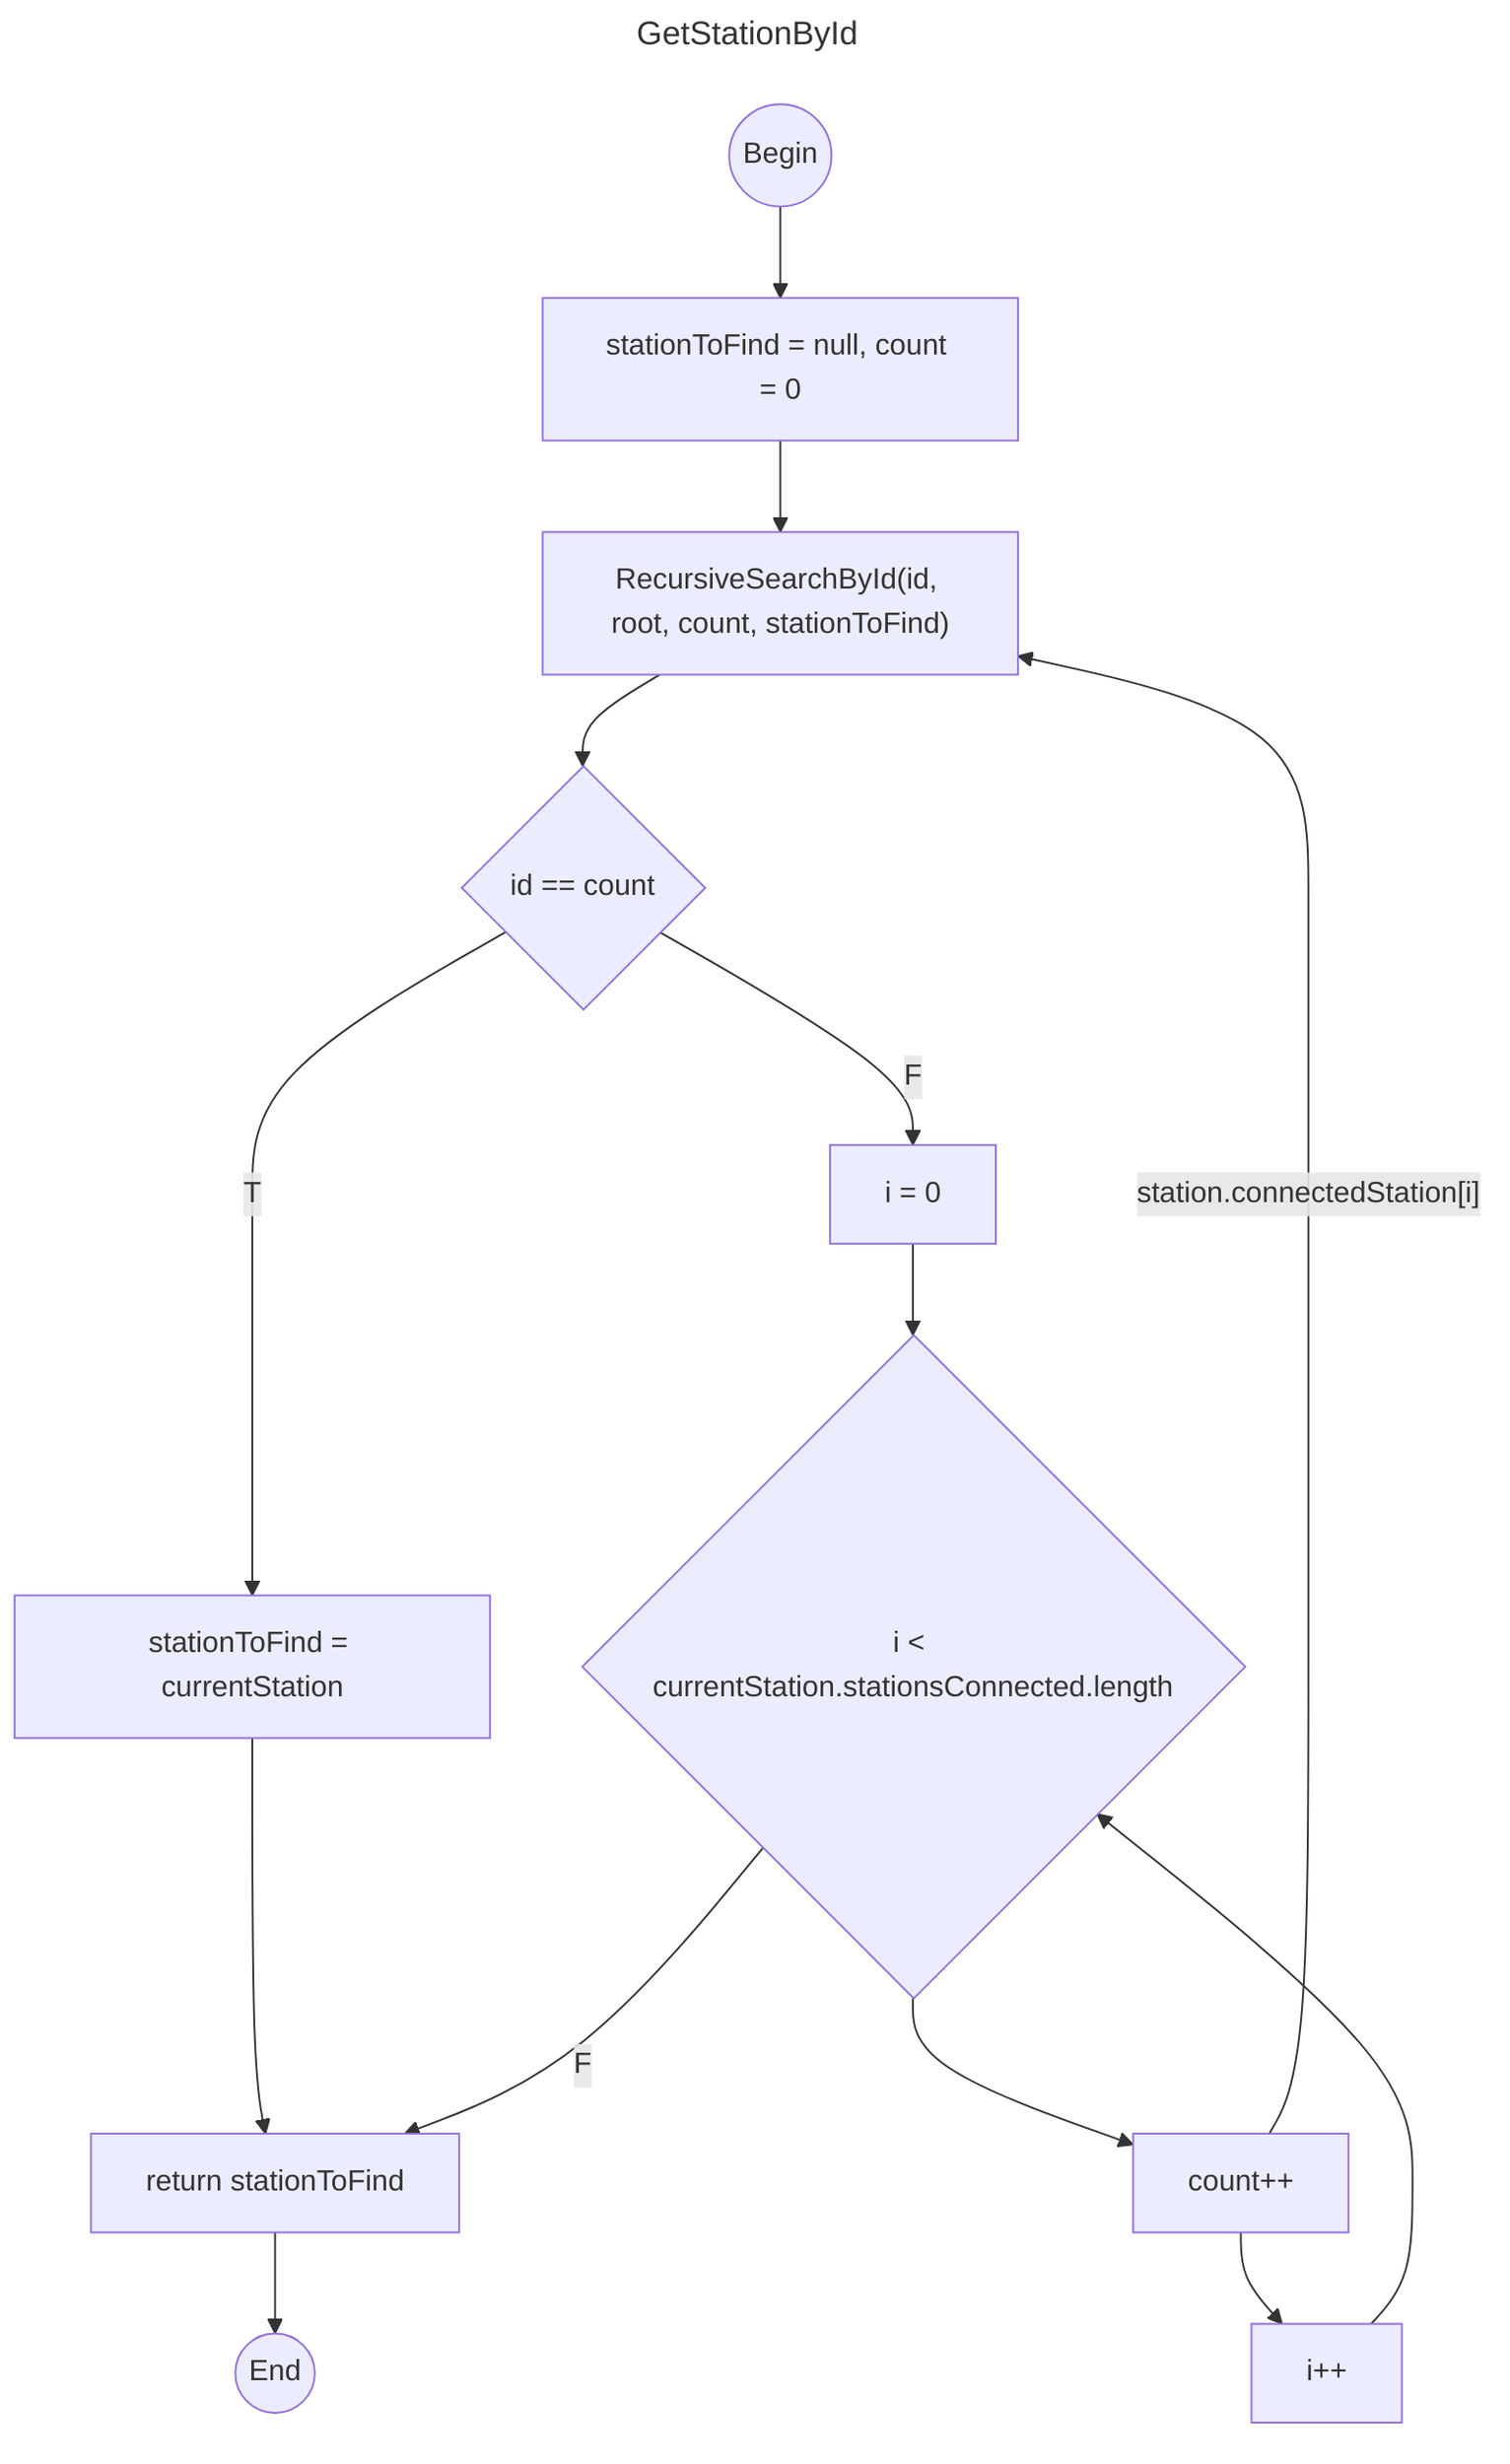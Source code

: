 ---
title: GetStationById
---

flowchart
    start((Begin))
    start-->initialization["stationToFind = null, count = 0"]
    initialization-->searching["RecursiveSearchById(id, root, count, stationToFind)"]
    searching-->ifFound{"id == count"}
    ifFound-->|T|found["stationToFind = currentStation"]
    found-->returnStation["return stationToFind"]
    returnStation-->End(("End"))
    ifFound-->|F|i[i = 0]
    i-->loop{"i < currentStation.stationsConnected.length"}
    loop-->countUp["count++"]
    countUp-->|"station.connectedStation[i]"|searching
    countUp-->iIncrement["i++"]
    iIncrement-->loop
    loop-->|F|returnStation